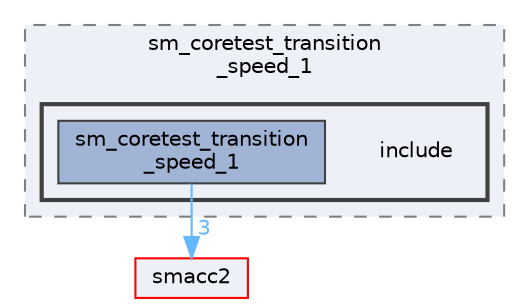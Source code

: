 digraph "smacc2_performance_tools/performance_tests/sm_coretest_transition_speed_1/include"
{
 // LATEX_PDF_SIZE
  bgcolor="transparent";
  edge [fontname=Helvetica,fontsize=10,labelfontname=Helvetica,labelfontsize=10];
  node [fontname=Helvetica,fontsize=10,shape=box,height=0.2,width=0.4];
  compound=true
  subgraph clusterdir_201b8e88e197e9193e96773ac7cff910 {
    graph [ bgcolor="#edf0f7", pencolor="grey50", label="sm_coretest_transition\l_speed_1", fontname=Helvetica,fontsize=10 style="filled,dashed", URL="dir_201b8e88e197e9193e96773ac7cff910.html",tooltip=""]
  subgraph clusterdir_ba7bf52a1446b7454ad8b4c1817b9ead {
    graph [ bgcolor="#edf0f7", pencolor="grey25", label="", fontname=Helvetica,fontsize=10 style="filled,bold", URL="dir_ba7bf52a1446b7454ad8b4c1817b9ead.html",tooltip=""]
    dir_ba7bf52a1446b7454ad8b4c1817b9ead [shape=plaintext, label="include"];
  dir_93dc3eacbceceaf7fb2e8234519fe462 [label="sm_coretest_transition\l_speed_1", fillcolor="#a2b4d6", color="grey25", style="filled", URL="dir_93dc3eacbceceaf7fb2e8234519fe462.html",tooltip=""];
  }
  }
  dir_ce4c19d6108cf5285f3105ec9cd73bf1 [label="smacc2", fillcolor="#edf0f7", color="red", style="filled", URL="dir_ce4c19d6108cf5285f3105ec9cd73bf1.html",tooltip=""];
  dir_93dc3eacbceceaf7fb2e8234519fe462->dir_ce4c19d6108cf5285f3105ec9cd73bf1 [headlabel="3", labeldistance=1.5 headhref="dir_000119_000123.html" color="steelblue1" fontcolor="steelblue1"];
}
